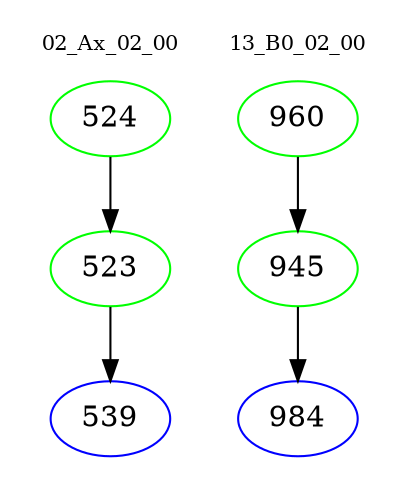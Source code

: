 digraph{
subgraph cluster_0 {
color = white
label = "02_Ax_02_00";
fontsize=10;
T0_524 [label="524", color="green"]
T0_524 -> T0_523 [color="black"]
T0_523 [label="523", color="green"]
T0_523 -> T0_539 [color="black"]
T0_539 [label="539", color="blue"]
}
subgraph cluster_1 {
color = white
label = "13_B0_02_00";
fontsize=10;
T1_960 [label="960", color="green"]
T1_960 -> T1_945 [color="black"]
T1_945 [label="945", color="green"]
T1_945 -> T1_984 [color="black"]
T1_984 [label="984", color="blue"]
}
}
